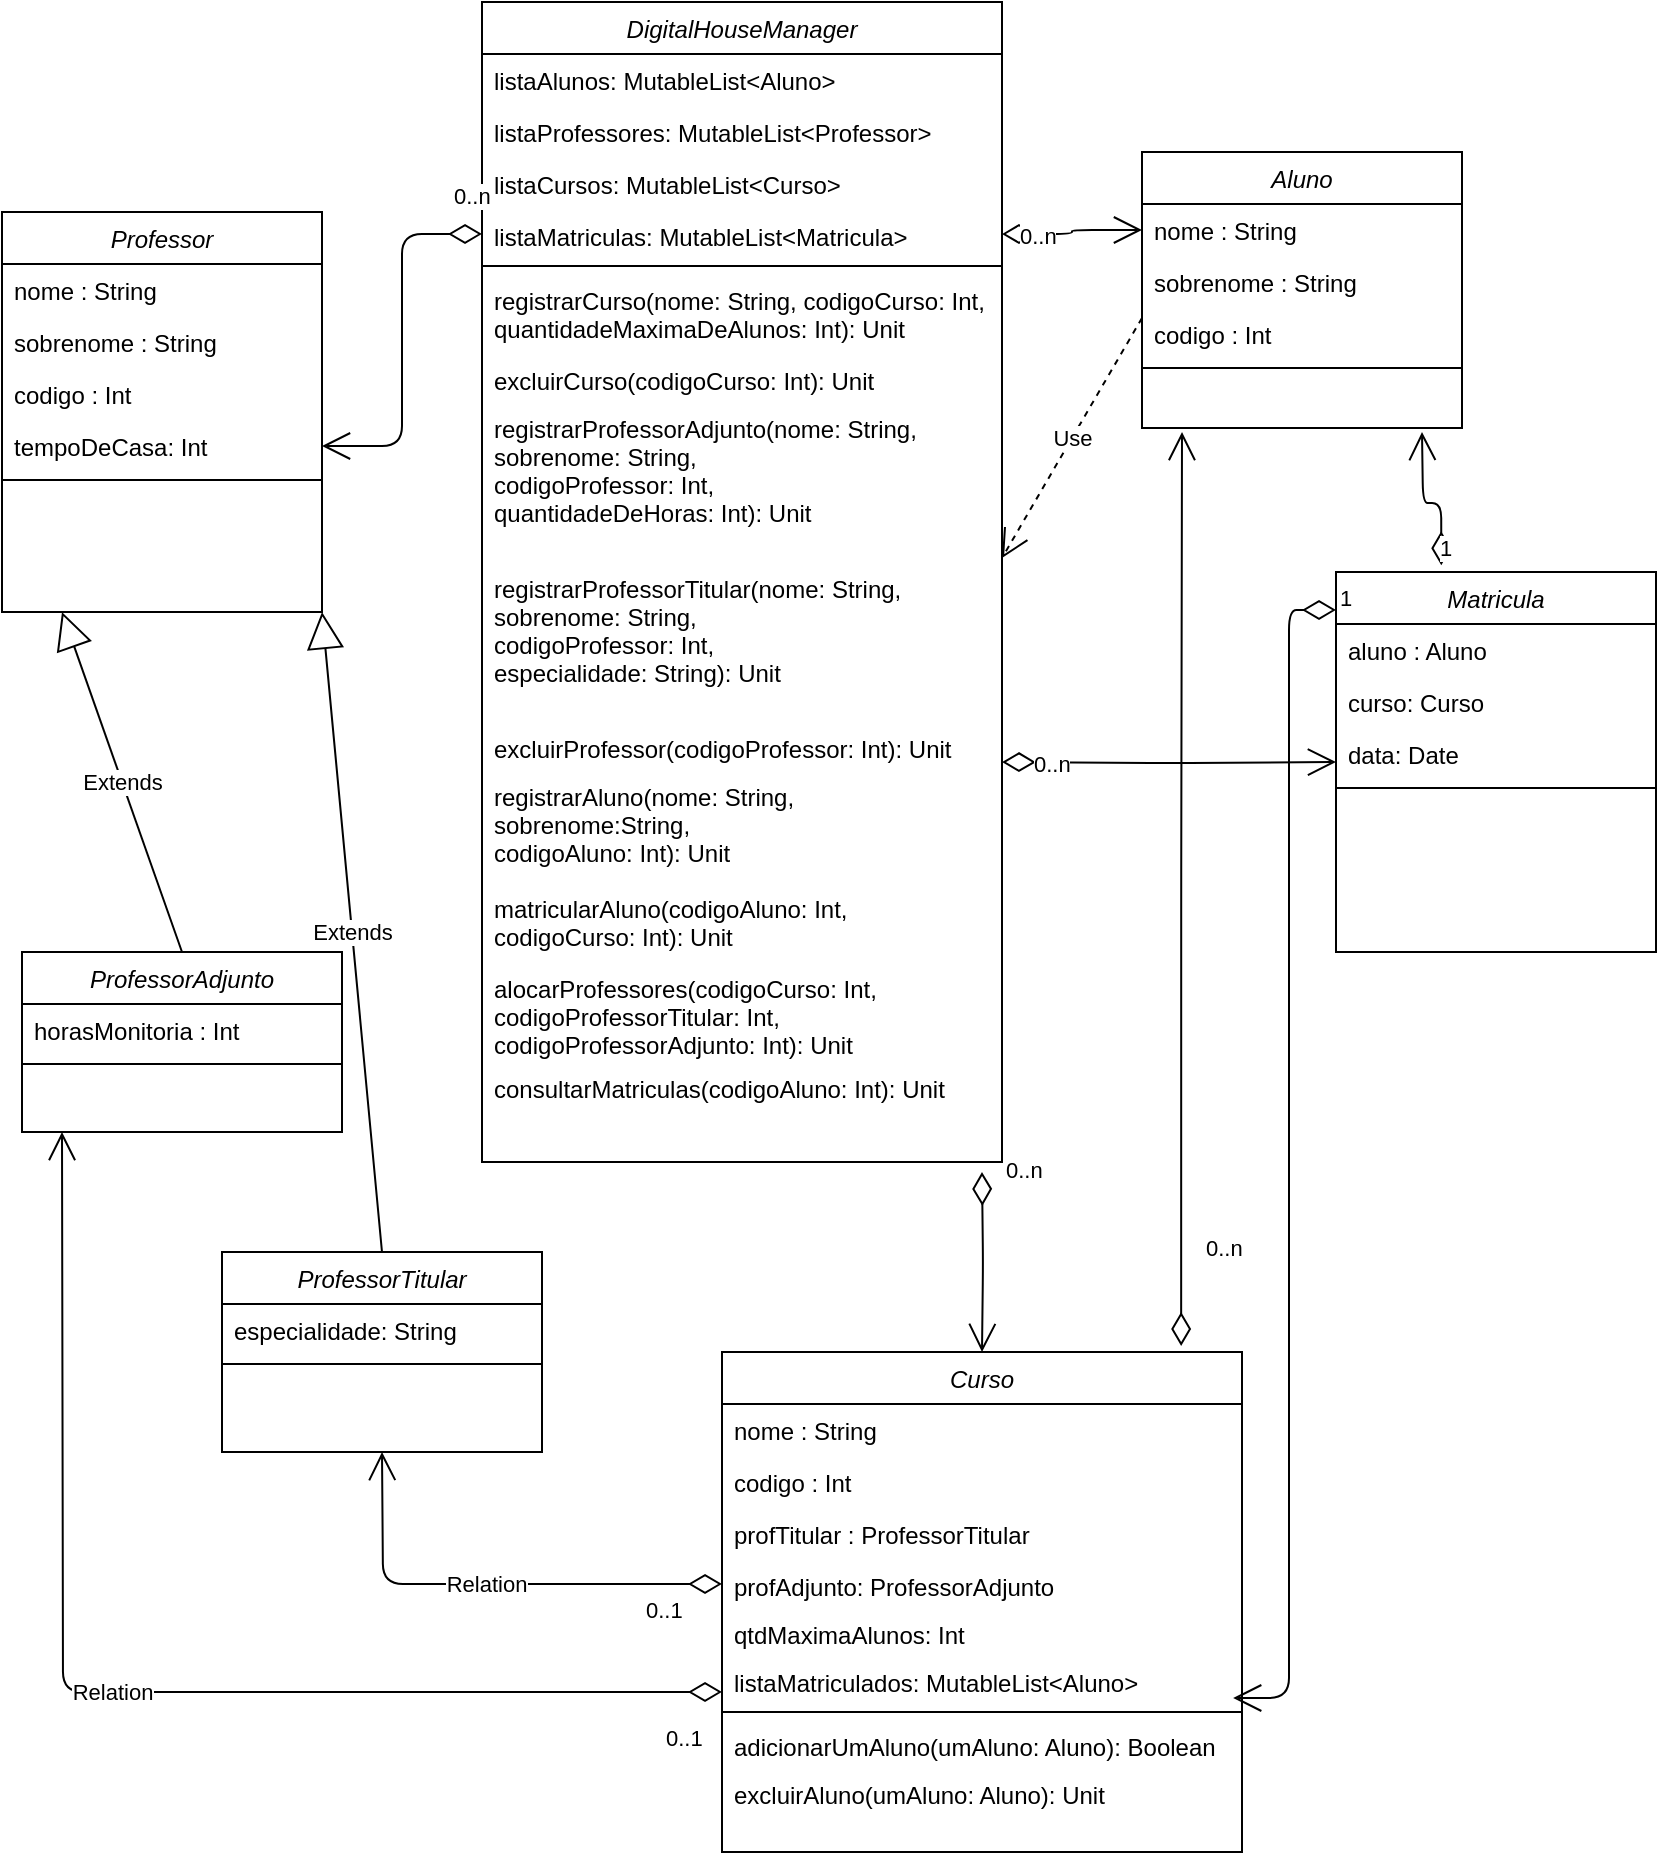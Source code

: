 <mxfile version="15.0.6" type="github">
  <diagram id="C5RBs43oDa-KdzZeNtuy" name="Page-1">
    <mxGraphModel dx="1447" dy="750" grid="1" gridSize="10" guides="1" tooltips="1" connect="1" arrows="1" fold="1" page="1" pageScale="1" pageWidth="827" pageHeight="1169" math="0" shadow="0">
      <root>
        <mxCell id="WIyWlLk6GJQsqaUBKTNV-0" />
        <mxCell id="WIyWlLk6GJQsqaUBKTNV-1" parent="WIyWlLk6GJQsqaUBKTNV-0" />
        <mxCell id="zkfFHV4jXpPFQw0GAbJ--0" value="Curso" style="swimlane;fontStyle=2;align=center;verticalAlign=top;childLayout=stackLayout;horizontal=1;startSize=26;horizontalStack=0;resizeParent=1;resizeLast=0;collapsible=1;marginBottom=0;rounded=0;shadow=0;strokeWidth=1;" parent="WIyWlLk6GJQsqaUBKTNV-1" vertex="1">
          <mxGeometry x="360" y="680" width="260" height="250" as="geometry">
            <mxRectangle x="230" y="140" width="160" height="26" as="alternateBounds" />
          </mxGeometry>
        </mxCell>
        <mxCell id="zkfFHV4jXpPFQw0GAbJ--1" value="nome : String" style="text;align=left;verticalAlign=top;spacingLeft=4;spacingRight=4;overflow=hidden;rotatable=0;points=[[0,0.5],[1,0.5]];portConstraint=eastwest;" parent="zkfFHV4jXpPFQw0GAbJ--0" vertex="1">
          <mxGeometry y="26" width="260" height="26" as="geometry" />
        </mxCell>
        <mxCell id="zkfFHV4jXpPFQw0GAbJ--3" value="codigo : Int&#xa;" style="text;align=left;verticalAlign=top;spacingLeft=4;spacingRight=4;overflow=hidden;rotatable=0;points=[[0,0.5],[1,0.5]];portConstraint=eastwest;rounded=0;shadow=0;html=0;" parent="zkfFHV4jXpPFQw0GAbJ--0" vertex="1">
          <mxGeometry y="52" width="260" height="26" as="geometry" />
        </mxCell>
        <mxCell id="KEfsf48z_wIFr-e0ZJao-18" value="profTitular : ProfessorTitular&#xa;" style="text;align=left;verticalAlign=top;spacingLeft=4;spacingRight=4;overflow=hidden;rotatable=0;points=[[0,0.5],[1,0.5]];portConstraint=eastwest;rounded=0;shadow=0;html=0;" parent="zkfFHV4jXpPFQw0GAbJ--0" vertex="1">
          <mxGeometry y="78" width="260" height="26" as="geometry" />
        </mxCell>
        <mxCell id="KEfsf48z_wIFr-e0ZJao-17" value="profAdjunto: ProfessorAdjunto&#xa;&#xa;" style="text;align=left;verticalAlign=top;spacingLeft=4;spacingRight=4;overflow=hidden;rotatable=0;points=[[0,0.5],[1,0.5]];portConstraint=eastwest;rounded=0;shadow=0;html=0;" parent="zkfFHV4jXpPFQw0GAbJ--0" vertex="1">
          <mxGeometry y="104" width="260" height="24" as="geometry" />
        </mxCell>
        <mxCell id="KEfsf48z_wIFr-e0ZJao-19" value="qtdMaximaAlunos: Int&#xa;&#xa;" style="text;align=left;verticalAlign=top;spacingLeft=4;spacingRight=4;overflow=hidden;rotatable=0;points=[[0,0.5],[1,0.5]];portConstraint=eastwest;rounded=0;shadow=0;html=0;" parent="zkfFHV4jXpPFQw0GAbJ--0" vertex="1">
          <mxGeometry y="128" width="260" height="24" as="geometry" />
        </mxCell>
        <mxCell id="KEfsf48z_wIFr-e0ZJao-20" value="listaMatriculados: MutableList&lt;Aluno&gt;&#xa;&#xa;" style="text;align=left;verticalAlign=top;spacingLeft=4;spacingRight=4;overflow=hidden;rotatable=0;points=[[0,0.5],[1,0.5]];portConstraint=eastwest;rounded=0;shadow=0;html=0;" parent="zkfFHV4jXpPFQw0GAbJ--0" vertex="1">
          <mxGeometry y="152" width="260" height="24" as="geometry" />
        </mxCell>
        <mxCell id="zkfFHV4jXpPFQw0GAbJ--4" value="" style="line;html=1;strokeWidth=1;align=left;verticalAlign=middle;spacingTop=-1;spacingLeft=3;spacingRight=3;rotatable=0;labelPosition=right;points=[];portConstraint=eastwest;" parent="zkfFHV4jXpPFQw0GAbJ--0" vertex="1">
          <mxGeometry y="176" width="260" height="8" as="geometry" />
        </mxCell>
        <mxCell id="KEfsf48z_wIFr-e0ZJao-50" value="adicionarUmAluno(umAluno: Aluno): Boolean&#xa;&#xa;" style="text;align=left;verticalAlign=top;spacingLeft=4;spacingRight=4;overflow=hidden;rotatable=0;points=[[0,0.5],[1,0.5]];portConstraint=eastwest;rounded=0;shadow=0;html=0;" parent="zkfFHV4jXpPFQw0GAbJ--0" vertex="1">
          <mxGeometry y="184" width="260" height="24" as="geometry" />
        </mxCell>
        <mxCell id="KEfsf48z_wIFr-e0ZJao-51" value="excluirAluno(umAluno: Aluno): Unit&#xa;&#xa;" style="text;align=left;verticalAlign=top;spacingLeft=4;spacingRight=4;overflow=hidden;rotatable=0;points=[[0,0.5],[1,0.5]];portConstraint=eastwest;rounded=0;shadow=0;html=0;" parent="zkfFHV4jXpPFQw0GAbJ--0" vertex="1">
          <mxGeometry y="208" width="260" height="24" as="geometry" />
        </mxCell>
        <mxCell id="Et17MEw46FUrvcl5Y9Ns-0" value="Professor" style="swimlane;fontStyle=2;align=center;verticalAlign=top;childLayout=stackLayout;horizontal=1;startSize=26;horizontalStack=0;resizeParent=1;resizeLast=0;collapsible=1;marginBottom=0;rounded=0;shadow=0;strokeWidth=1;" parent="WIyWlLk6GJQsqaUBKTNV-1" vertex="1">
          <mxGeometry y="110" width="160" height="200" as="geometry">
            <mxRectangle x="230" y="140" width="160" height="26" as="alternateBounds" />
          </mxGeometry>
        </mxCell>
        <mxCell id="Et17MEw46FUrvcl5Y9Ns-1" value="nome : String" style="text;align=left;verticalAlign=top;spacingLeft=4;spacingRight=4;overflow=hidden;rotatable=0;points=[[0,0.5],[1,0.5]];portConstraint=eastwest;" parent="Et17MEw46FUrvcl5Y9Ns-0" vertex="1">
          <mxGeometry y="26" width="160" height="26" as="geometry" />
        </mxCell>
        <mxCell id="Et17MEw46FUrvcl5Y9Ns-2" value="sobrenome : String&#xa;" style="text;align=left;verticalAlign=top;spacingLeft=4;spacingRight=4;overflow=hidden;rotatable=0;points=[[0,0.5],[1,0.5]];portConstraint=eastwest;rounded=0;shadow=0;html=0;" parent="Et17MEw46FUrvcl5Y9Ns-0" vertex="1">
          <mxGeometry y="52" width="160" height="26" as="geometry" />
        </mxCell>
        <mxCell id="Et17MEw46FUrvcl5Y9Ns-3" value="codigo : Int&#xa;" style="text;align=left;verticalAlign=top;spacingLeft=4;spacingRight=4;overflow=hidden;rotatable=0;points=[[0,0.5],[1,0.5]];portConstraint=eastwest;rounded=0;shadow=0;html=0;" parent="Et17MEw46FUrvcl5Y9Ns-0" vertex="1">
          <mxGeometry y="78" width="160" height="26" as="geometry" />
        </mxCell>
        <mxCell id="KEfsf48z_wIFr-e0ZJao-5" value="tempoDeCasa: Int&#xa;" style="text;align=left;verticalAlign=top;spacingLeft=4;spacingRight=4;overflow=hidden;rotatable=0;points=[[0,0.5],[1,0.5]];portConstraint=eastwest;rounded=0;shadow=0;html=0;" parent="Et17MEw46FUrvcl5Y9Ns-0" vertex="1">
          <mxGeometry y="104" width="160" height="26" as="geometry" />
        </mxCell>
        <mxCell id="Et17MEw46FUrvcl5Y9Ns-4" value="" style="line;html=1;strokeWidth=1;align=left;verticalAlign=middle;spacingTop=-1;spacingLeft=3;spacingRight=3;rotatable=0;labelPosition=right;points=[];portConstraint=eastwest;" parent="Et17MEw46FUrvcl5Y9Ns-0" vertex="1">
          <mxGeometry y="130" width="160" height="8" as="geometry" />
        </mxCell>
        <mxCell id="KEfsf48z_wIFr-e0ZJao-0" value="Aluno" style="swimlane;fontStyle=2;align=center;verticalAlign=top;childLayout=stackLayout;horizontal=1;startSize=26;horizontalStack=0;resizeParent=1;resizeLast=0;collapsible=1;marginBottom=0;rounded=0;shadow=0;strokeWidth=1;" parent="WIyWlLk6GJQsqaUBKTNV-1" vertex="1">
          <mxGeometry x="570" y="80" width="160" height="138" as="geometry">
            <mxRectangle x="230" y="140" width="160" height="26" as="alternateBounds" />
          </mxGeometry>
        </mxCell>
        <mxCell id="KEfsf48z_wIFr-e0ZJao-1" value="nome : String" style="text;align=left;verticalAlign=top;spacingLeft=4;spacingRight=4;overflow=hidden;rotatable=0;points=[[0,0.5],[1,0.5]];portConstraint=eastwest;" parent="KEfsf48z_wIFr-e0ZJao-0" vertex="1">
          <mxGeometry y="26" width="160" height="26" as="geometry" />
        </mxCell>
        <mxCell id="KEfsf48z_wIFr-e0ZJao-2" value="sobrenome : String&#xa;" style="text;align=left;verticalAlign=top;spacingLeft=4;spacingRight=4;overflow=hidden;rotatable=0;points=[[0,0.5],[1,0.5]];portConstraint=eastwest;rounded=0;shadow=0;html=0;" parent="KEfsf48z_wIFr-e0ZJao-0" vertex="1">
          <mxGeometry y="52" width="160" height="26" as="geometry" />
        </mxCell>
        <mxCell id="KEfsf48z_wIFr-e0ZJao-3" value="codigo : Int&#xa;" style="text;align=left;verticalAlign=top;spacingLeft=4;spacingRight=4;overflow=hidden;rotatable=0;points=[[0,0.5],[1,0.5]];portConstraint=eastwest;rounded=0;shadow=0;html=0;" parent="KEfsf48z_wIFr-e0ZJao-0" vertex="1">
          <mxGeometry y="78" width="160" height="26" as="geometry" />
        </mxCell>
        <mxCell id="KEfsf48z_wIFr-e0ZJao-4" value="" style="line;html=1;strokeWidth=1;align=left;verticalAlign=middle;spacingTop=-1;spacingLeft=3;spacingRight=3;rotatable=0;labelPosition=right;points=[];portConstraint=eastwest;" parent="KEfsf48z_wIFr-e0ZJao-0" vertex="1">
          <mxGeometry y="104" width="160" height="8" as="geometry" />
        </mxCell>
        <mxCell id="KEfsf48z_wIFr-e0ZJao-6" value="ProfessorTitular" style="swimlane;fontStyle=2;align=center;verticalAlign=top;childLayout=stackLayout;horizontal=1;startSize=26;horizontalStack=0;resizeParent=1;resizeLast=0;collapsible=1;marginBottom=0;rounded=0;shadow=0;strokeWidth=1;" parent="WIyWlLk6GJQsqaUBKTNV-1" vertex="1">
          <mxGeometry x="110" y="630" width="160" height="100" as="geometry">
            <mxRectangle x="230" y="140" width="160" height="26" as="alternateBounds" />
          </mxGeometry>
        </mxCell>
        <mxCell id="KEfsf48z_wIFr-e0ZJao-7" value="especialidade: String" style="text;align=left;verticalAlign=top;spacingLeft=4;spacingRight=4;overflow=hidden;rotatable=0;points=[[0,0.5],[1,0.5]];portConstraint=eastwest;" parent="KEfsf48z_wIFr-e0ZJao-6" vertex="1">
          <mxGeometry y="26" width="160" height="26" as="geometry" />
        </mxCell>
        <mxCell id="KEfsf48z_wIFr-e0ZJao-9" value="" style="line;html=1;strokeWidth=1;align=left;verticalAlign=middle;spacingTop=-1;spacingLeft=3;spacingRight=3;rotatable=0;labelPosition=right;points=[];portConstraint=eastwest;" parent="KEfsf48z_wIFr-e0ZJao-6" vertex="1">
          <mxGeometry y="52" width="160" height="8" as="geometry" />
        </mxCell>
        <mxCell id="KEfsf48z_wIFr-e0ZJao-10" value="ProfessorAdjunto" style="swimlane;fontStyle=2;align=center;verticalAlign=top;childLayout=stackLayout;horizontal=1;startSize=26;horizontalStack=0;resizeParent=1;resizeLast=0;collapsible=1;marginBottom=0;rounded=0;shadow=0;strokeWidth=1;" parent="WIyWlLk6GJQsqaUBKTNV-1" vertex="1">
          <mxGeometry x="10" y="480" width="160" height="90" as="geometry">
            <mxRectangle x="230" y="140" width="160" height="26" as="alternateBounds" />
          </mxGeometry>
        </mxCell>
        <mxCell id="KEfsf48z_wIFr-e0ZJao-12" value="horasMonitoria : Int&#xa;" style="text;align=left;verticalAlign=top;spacingLeft=4;spacingRight=4;overflow=hidden;rotatable=0;points=[[0,0.5],[1,0.5]];portConstraint=eastwest;rounded=0;shadow=0;html=0;" parent="KEfsf48z_wIFr-e0ZJao-10" vertex="1">
          <mxGeometry y="26" width="160" height="26" as="geometry" />
        </mxCell>
        <mxCell id="KEfsf48z_wIFr-e0ZJao-13" value="" style="line;html=1;strokeWidth=1;align=left;verticalAlign=middle;spacingTop=-1;spacingLeft=3;spacingRight=3;rotatable=0;labelPosition=right;points=[];portConstraint=eastwest;" parent="KEfsf48z_wIFr-e0ZJao-10" vertex="1">
          <mxGeometry y="52" width="160" height="8" as="geometry" />
        </mxCell>
        <mxCell id="KEfsf48z_wIFr-e0ZJao-14" value="Extends" style="endArrow=block;endSize=16;endFill=0;html=1;exitX=0.5;exitY=0;exitDx=0;exitDy=0;" parent="WIyWlLk6GJQsqaUBKTNV-1" source="KEfsf48z_wIFr-e0ZJao-10" edge="1">
          <mxGeometry width="160" relative="1" as="geometry">
            <mxPoint x="330" y="290" as="sourcePoint" />
            <mxPoint x="30" y="310" as="targetPoint" />
          </mxGeometry>
        </mxCell>
        <mxCell id="KEfsf48z_wIFr-e0ZJao-15" value="Extends" style="endArrow=block;endSize=16;endFill=0;html=1;exitX=0.5;exitY=0;exitDx=0;exitDy=0;entryX=1;entryY=1;entryDx=0;entryDy=0;" parent="WIyWlLk6GJQsqaUBKTNV-1" source="KEfsf48z_wIFr-e0ZJao-6" edge="1" target="Et17MEw46FUrvcl5Y9Ns-0">
          <mxGeometry width="160" relative="1" as="geometry">
            <mxPoint x="100" y="370" as="sourcePoint" />
            <mxPoint x="240" y="250" as="targetPoint" />
          </mxGeometry>
        </mxCell>
        <mxCell id="KEfsf48z_wIFr-e0ZJao-21" value="0..n" style="endArrow=open;html=1;endSize=12;startArrow=diamondThin;startSize=14;startFill=0;edgeStyle=orthogonalEdgeStyle;align=left;verticalAlign=bottom;exitX=0.883;exitY=-0.012;exitDx=0;exitDy=0;exitPerimeter=0;" parent="WIyWlLk6GJQsqaUBKTNV-1" source="zkfFHV4jXpPFQw0GAbJ--0" edge="1">
          <mxGeometry x="-0.826" y="-10" relative="1" as="geometry">
            <mxPoint x="500" y="260" as="sourcePoint" />
            <mxPoint x="590" y="220" as="targetPoint" />
            <mxPoint as="offset" />
          </mxGeometry>
        </mxCell>
        <mxCell id="KEfsf48z_wIFr-e0ZJao-25" value="Relation" style="endArrow=open;html=1;endSize=12;startArrow=diamondThin;startSize=14;startFill=0;edgeStyle=orthogonalEdgeStyle;exitX=0;exitY=0.5;exitDx=0;exitDy=0;" parent="WIyWlLk6GJQsqaUBKTNV-1" source="KEfsf48z_wIFr-e0ZJao-17" edge="1">
          <mxGeometry relative="1" as="geometry">
            <mxPoint x="610" y="480" as="sourcePoint" />
            <mxPoint x="190" y="730" as="targetPoint" />
          </mxGeometry>
        </mxCell>
        <mxCell id="KEfsf48z_wIFr-e0ZJao-26" value="0..1" style="edgeLabel;resizable=0;html=1;align=left;verticalAlign=top;" parent="KEfsf48z_wIFr-e0ZJao-25" connectable="0" vertex="1">
          <mxGeometry x="-1" relative="1" as="geometry">
            <mxPoint x="-40" as="offset" />
          </mxGeometry>
        </mxCell>
        <mxCell id="KEfsf48z_wIFr-e0ZJao-28" value="Relation" style="endArrow=open;html=1;endSize=12;startArrow=diamondThin;startSize=14;startFill=0;edgeStyle=orthogonalEdgeStyle;exitX=0;exitY=0.75;exitDx=0;exitDy=0;exitPerimeter=0;" parent="WIyWlLk6GJQsqaUBKTNV-1" edge="1" source="KEfsf48z_wIFr-e0ZJao-20">
          <mxGeometry relative="1" as="geometry">
            <mxPoint x="470" y="600" as="sourcePoint" />
            <mxPoint x="30" y="570" as="targetPoint" />
          </mxGeometry>
        </mxCell>
        <mxCell id="KEfsf48z_wIFr-e0ZJao-29" value="0..1" style="edgeLabel;resizable=0;html=1;align=left;verticalAlign=top;" parent="KEfsf48z_wIFr-e0ZJao-28" connectable="0" vertex="1">
          <mxGeometry x="-1" relative="1" as="geometry">
            <mxPoint x="-30" y="10" as="offset" />
          </mxGeometry>
        </mxCell>
        <mxCell id="KEfsf48z_wIFr-e0ZJao-30" value="Matricula" style="swimlane;fontStyle=2;align=center;verticalAlign=top;childLayout=stackLayout;horizontal=1;startSize=26;horizontalStack=0;resizeParent=1;resizeLast=0;collapsible=1;marginBottom=0;rounded=0;shadow=0;strokeWidth=1;" parent="WIyWlLk6GJQsqaUBKTNV-1" vertex="1">
          <mxGeometry x="667" y="290" width="160" height="190" as="geometry">
            <mxRectangle x="230" y="140" width="160" height="26" as="alternateBounds" />
          </mxGeometry>
        </mxCell>
        <mxCell id="KEfsf48z_wIFr-e0ZJao-31" value="aluno : Aluno" style="text;align=left;verticalAlign=top;spacingLeft=4;spacingRight=4;overflow=hidden;rotatable=0;points=[[0,0.5],[1,0.5]];portConstraint=eastwest;" parent="KEfsf48z_wIFr-e0ZJao-30" vertex="1">
          <mxGeometry y="26" width="160" height="26" as="geometry" />
        </mxCell>
        <mxCell id="KEfsf48z_wIFr-e0ZJao-32" value="curso: Curso&#xa;" style="text;align=left;verticalAlign=top;spacingLeft=4;spacingRight=4;overflow=hidden;rotatable=0;points=[[0,0.5],[1,0.5]];portConstraint=eastwest;rounded=0;shadow=0;html=0;" parent="KEfsf48z_wIFr-e0ZJao-30" vertex="1">
          <mxGeometry y="52" width="160" height="26" as="geometry" />
        </mxCell>
        <mxCell id="KEfsf48z_wIFr-e0ZJao-33" value="data: Date" style="text;align=left;verticalAlign=top;spacingLeft=4;spacingRight=4;overflow=hidden;rotatable=0;points=[[0,0.5],[1,0.5]];portConstraint=eastwest;rounded=0;shadow=0;html=0;" parent="KEfsf48z_wIFr-e0ZJao-30" vertex="1">
          <mxGeometry y="78" width="160" height="26" as="geometry" />
        </mxCell>
        <mxCell id="KEfsf48z_wIFr-e0ZJao-35" value="" style="line;html=1;strokeWidth=1;align=left;verticalAlign=middle;spacingTop=-1;spacingLeft=3;spacingRight=3;rotatable=0;labelPosition=right;points=[];portConstraint=eastwest;" parent="KEfsf48z_wIFr-e0ZJao-30" vertex="1">
          <mxGeometry y="104" width="160" height="8" as="geometry" />
        </mxCell>
        <mxCell id="KEfsf48z_wIFr-e0ZJao-36" value="1" style="endArrow=open;html=1;endSize=12;startArrow=diamondThin;startSize=14;startFill=0;edgeStyle=orthogonalEdgeStyle;align=left;verticalAlign=bottom;exitX=0.329;exitY=-0.018;exitDx=0;exitDy=0;exitPerimeter=0;" parent="WIyWlLk6GJQsqaUBKTNV-1" source="KEfsf48z_wIFr-e0ZJao-30" edge="1">
          <mxGeometry x="-1" y="3" relative="1" as="geometry">
            <mxPoint x="520" y="160" as="sourcePoint" />
            <mxPoint x="710" y="220" as="targetPoint" />
          </mxGeometry>
        </mxCell>
        <mxCell id="KEfsf48z_wIFr-e0ZJao-37" value="1" style="endArrow=open;html=1;endSize=12;startArrow=diamondThin;startSize=14;startFill=0;edgeStyle=orthogonalEdgeStyle;align=left;verticalAlign=bottom;entryX=0.983;entryY=-0.375;entryDx=0;entryDy=0;entryPerimeter=0;exitX=0;exitY=0.1;exitDx=0;exitDy=0;exitPerimeter=0;" parent="WIyWlLk6GJQsqaUBKTNV-1" source="KEfsf48z_wIFr-e0ZJao-30" target="zkfFHV4jXpPFQw0GAbJ--4" edge="1">
          <mxGeometry x="-1" y="3" relative="1" as="geometry">
            <mxPoint x="630" y="160" as="sourcePoint" />
            <mxPoint x="642.08" y="118.99" as="targetPoint" />
          </mxGeometry>
        </mxCell>
        <mxCell id="KEfsf48z_wIFr-e0ZJao-38" value="DigitalHouseManager" style="swimlane;fontStyle=2;align=center;verticalAlign=top;childLayout=stackLayout;horizontal=1;startSize=26;horizontalStack=0;resizeParent=1;resizeLast=0;collapsible=1;marginBottom=0;rounded=0;shadow=0;strokeWidth=1;" parent="WIyWlLk6GJQsqaUBKTNV-1" vertex="1">
          <mxGeometry x="240" y="5" width="260" height="580" as="geometry">
            <mxRectangle x="230" y="140" width="160" height="26" as="alternateBounds" />
          </mxGeometry>
        </mxCell>
        <mxCell id="KEfsf48z_wIFr-e0ZJao-39" value="listaAlunos: MutableList&lt;Aluno&gt;" style="text;align=left;verticalAlign=top;spacingLeft=4;spacingRight=4;overflow=hidden;rotatable=0;points=[[0,0.5],[1,0.5]];portConstraint=eastwest;" parent="KEfsf48z_wIFr-e0ZJao-38" vertex="1">
          <mxGeometry y="26" width="260" height="26" as="geometry" />
        </mxCell>
        <mxCell id="KEfsf48z_wIFr-e0ZJao-40" value="listaProfessores: MutableList&lt;Professor&gt;&#xa;&#xa;" style="text;align=left;verticalAlign=top;spacingLeft=4;spacingRight=4;overflow=hidden;rotatable=0;points=[[0,0.5],[1,0.5]];portConstraint=eastwest;rounded=0;shadow=0;html=0;" parent="KEfsf48z_wIFr-e0ZJao-38" vertex="1">
          <mxGeometry y="52" width="260" height="26" as="geometry" />
        </mxCell>
        <mxCell id="KEfsf48z_wIFr-e0ZJao-41" value="listaCursos: MutableList&lt;Curso&gt;&#xa;" style="text;align=left;verticalAlign=top;spacingLeft=4;spacingRight=4;overflow=hidden;rotatable=0;points=[[0,0.5],[1,0.5]];portConstraint=eastwest;rounded=0;shadow=0;html=0;" parent="KEfsf48z_wIFr-e0ZJao-38" vertex="1">
          <mxGeometry y="78" width="260" height="26" as="geometry" />
        </mxCell>
        <mxCell id="KEfsf48z_wIFr-e0ZJao-42" value="listaMatriculas: MutableList&lt;Matricula&gt;&#xa;&#xa;" style="text;align=left;verticalAlign=top;spacingLeft=4;spacingRight=4;overflow=hidden;rotatable=0;points=[[0,0.5],[1,0.5]];portConstraint=eastwest;rounded=0;shadow=0;html=0;" parent="KEfsf48z_wIFr-e0ZJao-38" vertex="1">
          <mxGeometry y="104" width="260" height="24" as="geometry" />
        </mxCell>
        <mxCell id="KEfsf48z_wIFr-e0ZJao-45" value="" style="line;html=1;strokeWidth=1;align=left;verticalAlign=middle;spacingTop=-1;spacingLeft=3;spacingRight=3;rotatable=0;labelPosition=right;points=[];portConstraint=eastwest;" parent="KEfsf48z_wIFr-e0ZJao-38" vertex="1">
          <mxGeometry y="128" width="260" height="8" as="geometry" />
        </mxCell>
        <mxCell id="KEfsf48z_wIFr-e0ZJao-52" value="registrarCurso(nome: String, codigoCurso: Int,&#xa;quantidadeMaximaDeAlunos: Int): Unit" style="text;align=left;verticalAlign=top;spacingLeft=4;spacingRight=4;overflow=hidden;rotatable=0;points=[[0,0.5],[1,0.5]];portConstraint=eastwest;rounded=0;shadow=0;html=0;" parent="KEfsf48z_wIFr-e0ZJao-38" vertex="1">
          <mxGeometry y="136" width="260" height="40" as="geometry" />
        </mxCell>
        <mxCell id="KEfsf48z_wIFr-e0ZJao-55" value="excluirCurso(codigoCurso: Int): Unit&#xa;&#xa;" style="text;align=left;verticalAlign=top;spacingLeft=4;spacingRight=4;overflow=hidden;rotatable=0;points=[[0,0.5],[1,0.5]];portConstraint=eastwest;rounded=0;shadow=0;html=0;" parent="KEfsf48z_wIFr-e0ZJao-38" vertex="1">
          <mxGeometry y="176" width="260" height="24" as="geometry" />
        </mxCell>
        <mxCell id="KEfsf48z_wIFr-e0ZJao-53" value="registrarProfessorAdjunto(nome: String,&#xa;sobrenome: String,&#xa;codigoProfessor: Int, &#xa;quantidadeDeHoras: Int): Unit&#xa;" style="text;align=left;verticalAlign=top;spacingLeft=4;spacingRight=4;overflow=hidden;rotatable=0;points=[[0,0.5],[1,0.5]];portConstraint=eastwest;rounded=0;shadow=0;html=0;" parent="KEfsf48z_wIFr-e0ZJao-38" vertex="1">
          <mxGeometry y="200" width="260" height="80" as="geometry" />
        </mxCell>
        <mxCell id="KEfsf48z_wIFr-e0ZJao-56" value="registrarProfessorTitular(nome: String,&#xa;sobrenome: String,&#xa;codigoProfessor: Int, &#xa;especialidade: String): Unit&#xa;" style="text;align=left;verticalAlign=top;spacingLeft=4;spacingRight=4;overflow=hidden;rotatable=0;points=[[0,0.5],[1,0.5]];portConstraint=eastwest;rounded=0;shadow=0;html=0;" parent="KEfsf48z_wIFr-e0ZJao-38" vertex="1">
          <mxGeometry y="280" width="260" height="80" as="geometry" />
        </mxCell>
        <mxCell id="KEfsf48z_wIFr-e0ZJao-57" value="excluirProfessor(codigoProfessor: Int): Unit&#xa;&#xa;" style="text;align=left;verticalAlign=top;spacingLeft=4;spacingRight=4;overflow=hidden;rotatable=0;points=[[0,0.5],[1,0.5]];portConstraint=eastwest;rounded=0;shadow=0;html=0;" parent="KEfsf48z_wIFr-e0ZJao-38" vertex="1">
          <mxGeometry y="360" width="260" height="24" as="geometry" />
        </mxCell>
        <mxCell id="KEfsf48z_wIFr-e0ZJao-58" value="registrarAluno(nome: String, &#xa;sobrenome:String,&#xa;codigoAluno: Int): Unit&#xa;&#xa;" style="text;align=left;verticalAlign=top;spacingLeft=4;spacingRight=4;overflow=hidden;rotatable=0;points=[[0,0.5],[1,0.5]];portConstraint=eastwest;rounded=0;shadow=0;html=0;" parent="KEfsf48z_wIFr-e0ZJao-38" vertex="1">
          <mxGeometry y="384" width="260" height="56" as="geometry" />
        </mxCell>
        <mxCell id="KEfsf48z_wIFr-e0ZJao-59" value="matricularAluno(codigoAluno: Int,&#xa;codigoCurso: Int): Unit&#xa;&#xa;" style="text;align=left;verticalAlign=top;spacingLeft=4;spacingRight=4;overflow=hidden;rotatable=0;points=[[0,0.5],[1,0.5]];portConstraint=eastwest;rounded=0;shadow=0;html=0;" parent="KEfsf48z_wIFr-e0ZJao-38" vertex="1">
          <mxGeometry y="440" width="260" height="40" as="geometry" />
        </mxCell>
        <mxCell id="KEfsf48z_wIFr-e0ZJao-60" value="alocarProfessores(codigoCurso: Int,&#xa;codigoProfessorTitular: Int,&#xa;codigoProfessorAdjunto: Int): Unit&#xa;&#xa;" style="text;align=left;verticalAlign=top;spacingLeft=4;spacingRight=4;overflow=hidden;rotatable=0;points=[[0,0.5],[1,0.5]];portConstraint=eastwest;rounded=0;shadow=0;html=0;" parent="KEfsf48z_wIFr-e0ZJao-38" vertex="1">
          <mxGeometry y="480" width="260" height="50" as="geometry" />
        </mxCell>
        <mxCell id="KEfsf48z_wIFr-e0ZJao-61" value="consultarMatriculas(codigoAluno: Int): Unit&#xa;&#xa;" style="text;align=left;verticalAlign=top;spacingLeft=4;spacingRight=4;overflow=hidden;rotatable=0;points=[[0,0.5],[1,0.5]];portConstraint=eastwest;rounded=0;shadow=0;html=0;" parent="KEfsf48z_wIFr-e0ZJao-38" vertex="1">
          <mxGeometry y="530" width="260" height="50" as="geometry" />
        </mxCell>
        <mxCell id="KEfsf48z_wIFr-e0ZJao-46" value="0..n" style="endArrow=open;html=1;endSize=12;startArrow=diamondThin;startSize=14;startFill=0;edgeStyle=orthogonalEdgeStyle;align=left;verticalAlign=bottom;entryX=0;entryY=0.5;entryDx=0;entryDy=0;exitX=1;exitY=0.5;exitDx=0;exitDy=0;" parent="WIyWlLk6GJQsqaUBKTNV-1" source="KEfsf48z_wIFr-e0ZJao-42" target="KEfsf48z_wIFr-e0ZJao-1" edge="1">
          <mxGeometry x="-0.826" y="-10" relative="1" as="geometry">
            <mxPoint x="560" y="50" as="sourcePoint" />
            <mxPoint x="611.06" y="70" as="targetPoint" />
            <mxPoint as="offset" />
          </mxGeometry>
        </mxCell>
        <mxCell id="KEfsf48z_wIFr-e0ZJao-47" value="0..n" style="endArrow=open;html=1;endSize=12;startArrow=diamondThin;startSize=14;startFill=0;edgeStyle=orthogonalEdgeStyle;align=left;verticalAlign=bottom;" parent="WIyWlLk6GJQsqaUBKTNV-1" target="KEfsf48z_wIFr-e0ZJao-30" edge="1">
          <mxGeometry x="-0.826" y="-10" relative="1" as="geometry">
            <mxPoint x="500" y="385" as="sourcePoint" />
            <mxPoint x="660" y="180" as="targetPoint" />
            <mxPoint as="offset" />
          </mxGeometry>
        </mxCell>
        <mxCell id="KEfsf48z_wIFr-e0ZJao-48" value="0..n" style="endArrow=open;html=1;endSize=12;startArrow=diamondThin;startSize=14;startFill=0;edgeStyle=orthogonalEdgeStyle;align=left;verticalAlign=bottom;entryX=0.5;entryY=0;entryDx=0;entryDy=0;" parent="WIyWlLk6GJQsqaUBKTNV-1" target="zkfFHV4jXpPFQw0GAbJ--0" edge="1">
          <mxGeometry x="-0.809" y="10" relative="1" as="geometry">
            <mxPoint x="490" y="590" as="sourcePoint" />
            <mxPoint x="580" y="300" as="targetPoint" />
            <mxPoint as="offset" />
          </mxGeometry>
        </mxCell>
        <mxCell id="KEfsf48z_wIFr-e0ZJao-49" value="0..n" style="endArrow=open;html=1;endSize=12;startArrow=diamondThin;startSize=14;startFill=0;edgeStyle=orthogonalEdgeStyle;align=left;verticalAlign=bottom;exitX=0;exitY=0.5;exitDx=0;exitDy=0;entryX=1;entryY=0.5;entryDx=0;entryDy=0;" parent="WIyWlLk6GJQsqaUBKTNV-1" source="KEfsf48z_wIFr-e0ZJao-42" target="KEfsf48z_wIFr-e0ZJao-5" edge="1">
          <mxGeometry x="-0.826" y="-10" relative="1" as="geometry">
            <mxPoint x="590" y="80" as="sourcePoint" />
            <mxPoint x="168" y="160" as="targetPoint" />
            <mxPoint as="offset" />
          </mxGeometry>
        </mxCell>
        <mxCell id="KEfsf48z_wIFr-e0ZJao-62" value="Use" style="endArrow=open;endSize=12;dashed=1;html=1;entryX=1;entryY=-0.025;entryDx=0;entryDy=0;entryPerimeter=0;exitX=0;exitY=1.192;exitDx=0;exitDy=0;exitPerimeter=0;" parent="WIyWlLk6GJQsqaUBKTNV-1" source="KEfsf48z_wIFr-e0ZJao-2" target="KEfsf48z_wIFr-e0ZJao-56" edge="1">
          <mxGeometry width="160" relative="1" as="geometry">
            <mxPoint x="630" y="-80" as="sourcePoint" />
            <mxPoint x="790" y="-80" as="targetPoint" />
          </mxGeometry>
        </mxCell>
      </root>
    </mxGraphModel>
  </diagram>
</mxfile>
